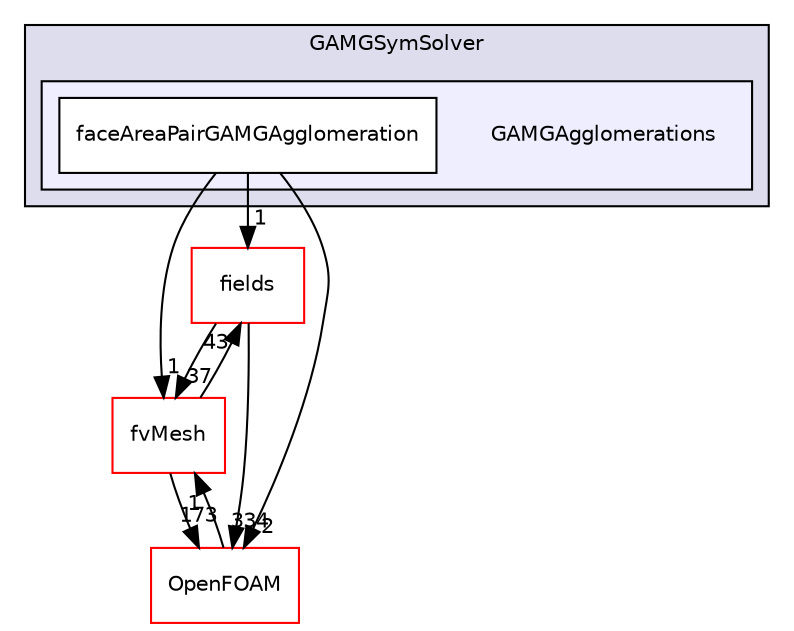 digraph "src/finiteVolume/fvMatrices/solvers/GAMGSymSolver/GAMGAgglomerations" {
  bgcolor=transparent;
  compound=true
  node [ fontsize="10", fontname="Helvetica"];
  edge [ labelfontsize="10", labelfontname="Helvetica"];
  subgraph clusterdir_f99e131fc9aeec90fd7de12971615c66 {
    graph [ bgcolor="#ddddee", pencolor="black", label="GAMGSymSolver" fontname="Helvetica", fontsize="10", URL="dir_f99e131fc9aeec90fd7de12971615c66.html"]
  subgraph clusterdir_074079a069de8f79c099d1df5b7d181e {
    graph [ bgcolor="#eeeeff", pencolor="black", label="" URL="dir_074079a069de8f79c099d1df5b7d181e.html"];
    dir_074079a069de8f79c099d1df5b7d181e [shape=plaintext label="GAMGAgglomerations"];
    dir_c937caec585cfc02c7caaffd869e0bf3 [shape=box label="faceAreaPairGAMGAgglomeration" color="black" fillcolor="white" style="filled" URL="dir_c937caec585cfc02c7caaffd869e0bf3.html"];
  }
  }
  dir_25ab4a83a983f7bb7a38b7f63bb141b7 [shape=box label="fields" color="red" URL="dir_25ab4a83a983f7bb7a38b7f63bb141b7.html"];
  dir_c382fa095c9c33d8673c0dd60aaef275 [shape=box label="fvMesh" color="red" URL="dir_c382fa095c9c33d8673c0dd60aaef275.html"];
  dir_c5473ff19b20e6ec4dfe5c310b3778a8 [shape=box label="OpenFOAM" color="red" URL="dir_c5473ff19b20e6ec4dfe5c310b3778a8.html"];
  dir_c937caec585cfc02c7caaffd869e0bf3->dir_25ab4a83a983f7bb7a38b7f63bb141b7 [headlabel="1", labeldistance=1.5 headhref="dir_001116_000933.html"];
  dir_c937caec585cfc02c7caaffd869e0bf3->dir_c382fa095c9c33d8673c0dd60aaef275 [headlabel="1", labeldistance=1.5 headhref="dir_001116_001118.html"];
  dir_c937caec585cfc02c7caaffd869e0bf3->dir_c5473ff19b20e6ec4dfe5c310b3778a8 [headlabel="2", labeldistance=1.5 headhref="dir_001116_001891.html"];
  dir_25ab4a83a983f7bb7a38b7f63bb141b7->dir_c382fa095c9c33d8673c0dd60aaef275 [headlabel="37", labeldistance=1.5 headhref="dir_000933_001118.html"];
  dir_25ab4a83a983f7bb7a38b7f63bb141b7->dir_c5473ff19b20e6ec4dfe5c310b3778a8 [headlabel="334", labeldistance=1.5 headhref="dir_000933_001891.html"];
  dir_c382fa095c9c33d8673c0dd60aaef275->dir_25ab4a83a983f7bb7a38b7f63bb141b7 [headlabel="43", labeldistance=1.5 headhref="dir_001118_000933.html"];
  dir_c382fa095c9c33d8673c0dd60aaef275->dir_c5473ff19b20e6ec4dfe5c310b3778a8 [headlabel="173", labeldistance=1.5 headhref="dir_001118_001891.html"];
  dir_c5473ff19b20e6ec4dfe5c310b3778a8->dir_c382fa095c9c33d8673c0dd60aaef275 [headlabel="1", labeldistance=1.5 headhref="dir_001891_001118.html"];
}
